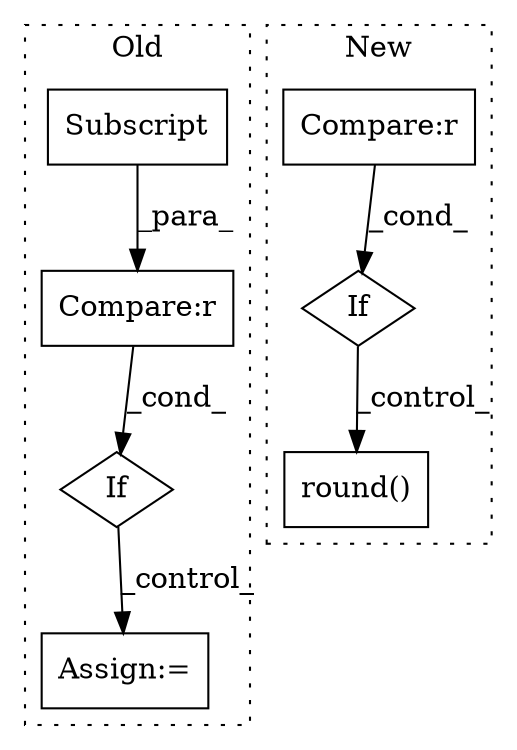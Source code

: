 digraph G {
subgraph cluster0 {
1 [label="If" a="96" s="3192" l="3" shape="diamond"];
3 [label="Assign:=" a="68" s="3265" l="4" shape="box"];
4 [label="Compare:r" a="40" s="3195" l="53" shape="box"];
7 [label="Subscript" a="63" s="3237,0" l="11,0" shape="box"];
label = "Old";
style="dotted";
}
subgraph cluster1 {
2 [label="round()" a="75" s="4454" l="27" shape="box"];
5 [label="If" a="96" s="4414" l="0" shape="diamond"];
6 [label="Compare:r" a="40" s="4414" l="20" shape="box"];
label = "New";
style="dotted";
}
1 -> 3 [label="_control_"];
4 -> 1 [label="_cond_"];
5 -> 2 [label="_control_"];
6 -> 5 [label="_cond_"];
7 -> 4 [label="_para_"];
}